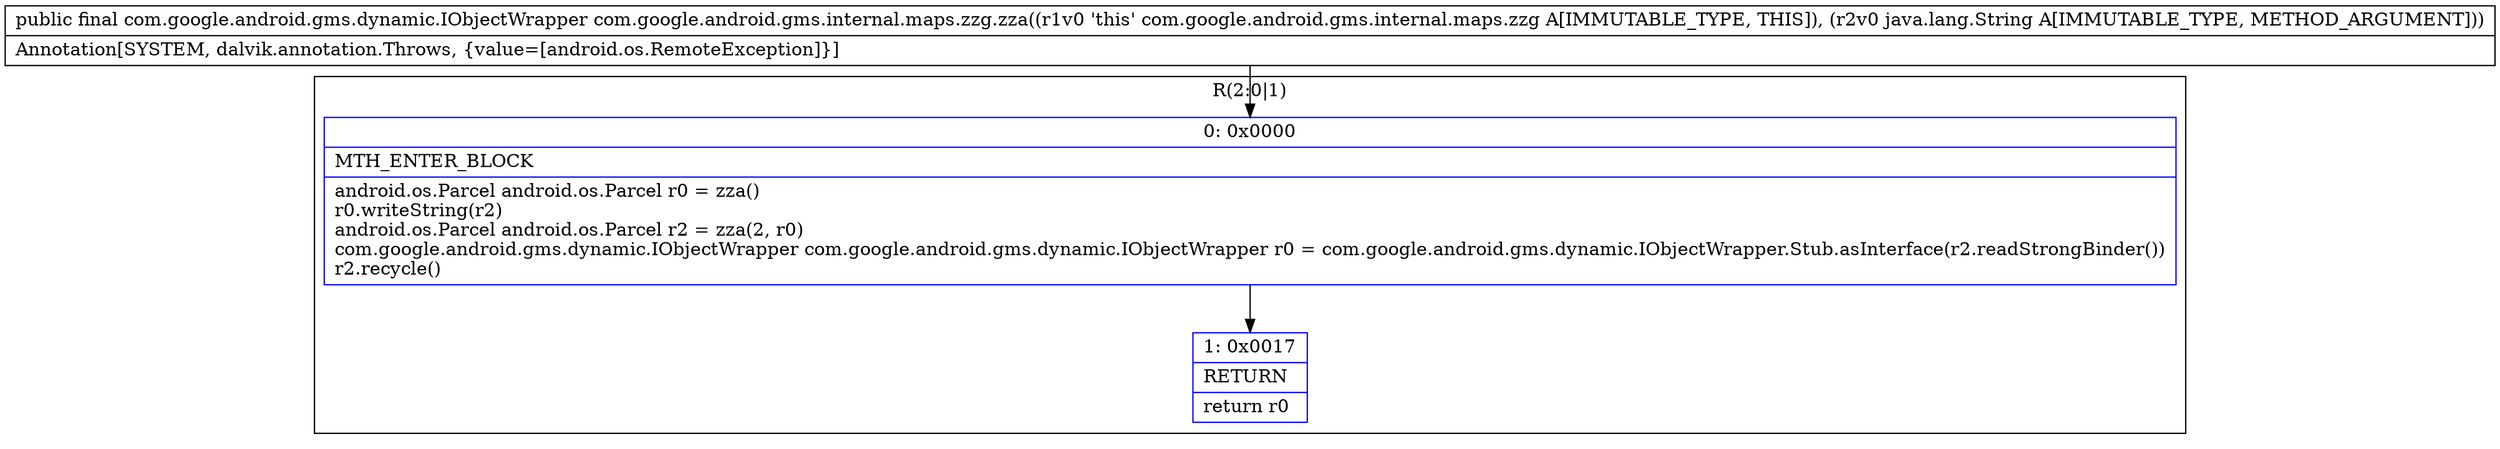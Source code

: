 digraph "CFG forcom.google.android.gms.internal.maps.zzg.zza(Ljava\/lang\/String;)Lcom\/google\/android\/gms\/dynamic\/IObjectWrapper;" {
subgraph cluster_Region_1747689516 {
label = "R(2:0|1)";
node [shape=record,color=blue];
Node_0 [shape=record,label="{0\:\ 0x0000|MTH_ENTER_BLOCK\l|android.os.Parcel android.os.Parcel r0 = zza()\lr0.writeString(r2)\landroid.os.Parcel android.os.Parcel r2 = zza(2, r0)\lcom.google.android.gms.dynamic.IObjectWrapper com.google.android.gms.dynamic.IObjectWrapper r0 = com.google.android.gms.dynamic.IObjectWrapper.Stub.asInterface(r2.readStrongBinder())\lr2.recycle()\l}"];
Node_1 [shape=record,label="{1\:\ 0x0017|RETURN\l|return r0\l}"];
}
MethodNode[shape=record,label="{public final com.google.android.gms.dynamic.IObjectWrapper com.google.android.gms.internal.maps.zzg.zza((r1v0 'this' com.google.android.gms.internal.maps.zzg A[IMMUTABLE_TYPE, THIS]), (r2v0 java.lang.String A[IMMUTABLE_TYPE, METHOD_ARGUMENT]))  | Annotation[SYSTEM, dalvik.annotation.Throws, \{value=[android.os.RemoteException]\}]\l}"];
MethodNode -> Node_0;
Node_0 -> Node_1;
}


